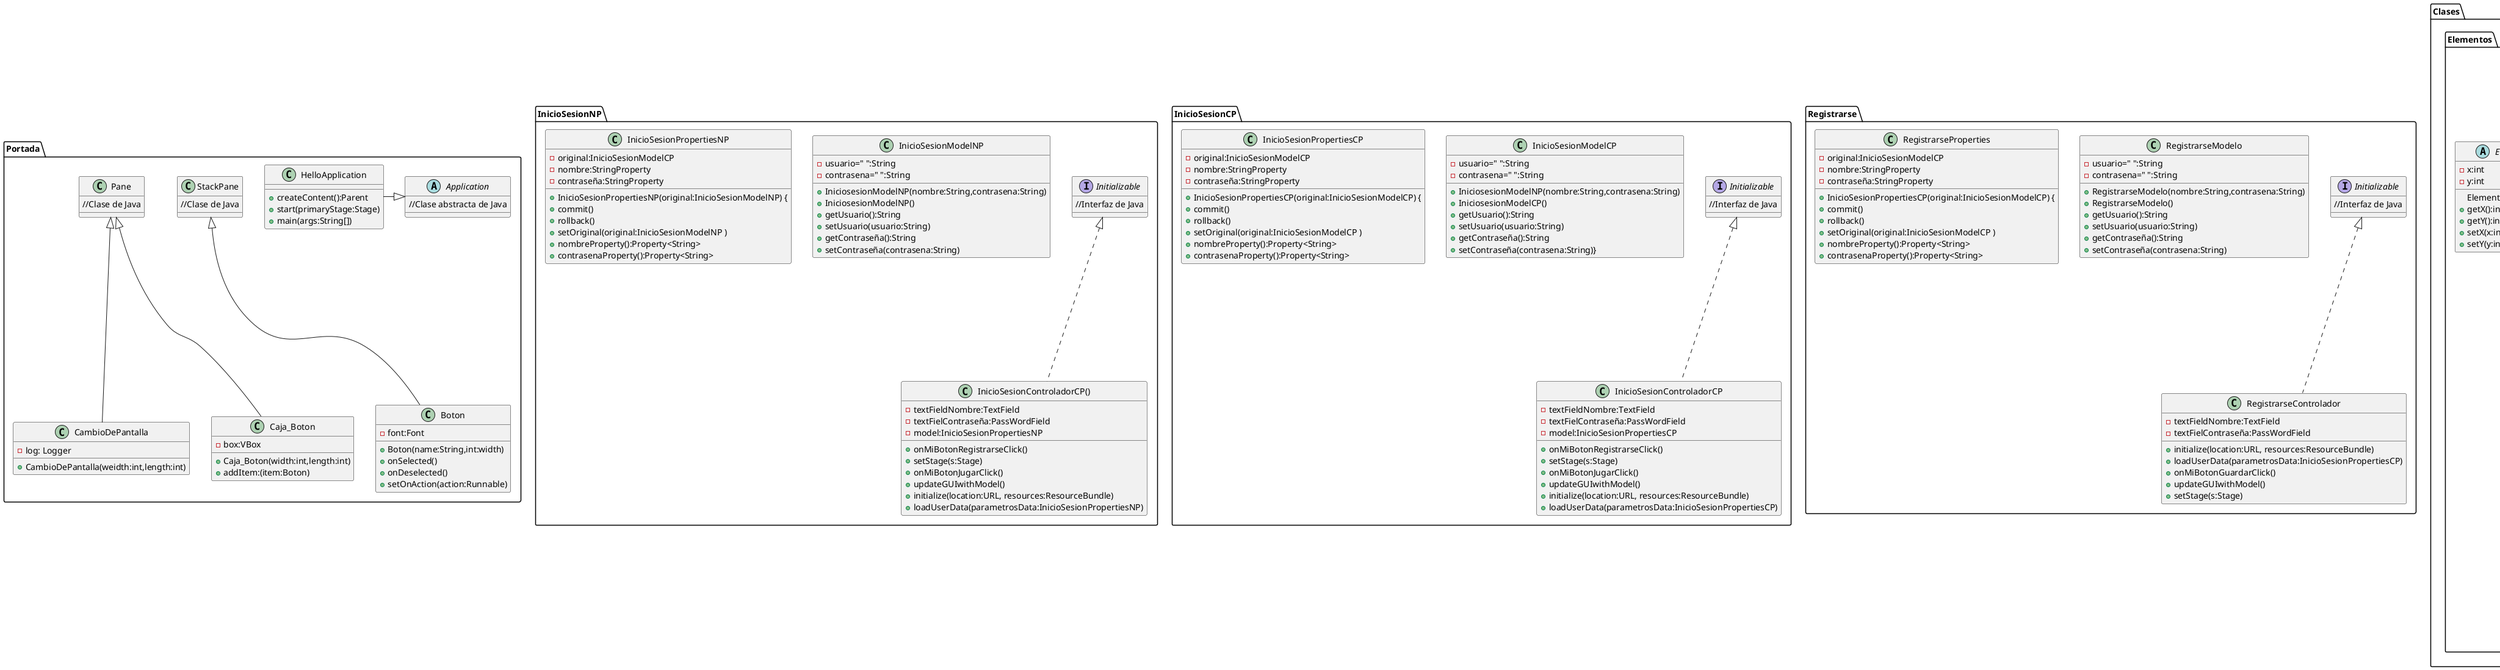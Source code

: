 @startuml
    folder Portada {
    class HelloApplication{
    +createContent():Parent
    +start(primaryStage:Stage)
    +main(args:String[])
    }
    HelloApplication-|> Application
    abstract class Application{
    //Clase abstracta de Java
    }
    class StackPane{
        //Clase de Java
        }
    class CambioDePantalla extends Pane{
    -log: Logger
    +CambioDePantalla(weidth:int,length:int)
    }
    class Pane{
    //Clase de Java
    }

    class Caja_Boton extends Pane{
        -box:VBox
        +Caja_Boton(width:int,length:int)
        +addItem:(item:Boton)
        }
    class Boton extends StackPane {
        -font:Font
            + Boton(name:String,int:width)
            +onSelected()
            +onDeselected()
            +setOnAction(action:Runnable)
        }
    }

    folder InicioSesionNP{
        interface Initializable{
        //Interfaz de Java
        }
        class InicioSesionControladorCP() implements Initializable{
        -textFieldNombre:TextField
        -textFielContraseña:PassWordField
        - model:InicioSesionPropertiesNP
        +onMiBotonRegistrarseClick()
        +setStage(s:Stage)
        +onMiBotonJugarClick()
        +updateGUIwithModel()
        +initialize(location:URL, resources:ResourceBundle)
        +loadUserData(parametrosData:InicioSesionPropertiesNP)
        }
        class InicioSesionModelNP{
        -usuario=" ":String
        -contrasena=" ":String
        +IniciosesionModelNP(nombre:String,contrasena:String)
        +IniciosesionModelNP()
        +getUsuario():String
        +setUsuario(usuario:String)
        +getContraseña():String
        +setContraseña(contrasena:String)
        }

        class InicioSesionPropertiesNP{
        -original:InicioSesionModelCP
        -nombre:StringProperty
        -contraseña:StringProperty

        +InicioSesionPropertiesNP(original:InicioSesionModelNP) {
        +commit()
        +rollback()
        +setOriginal(original:InicioSesionModelNP )
        +nombreProperty():Property<String>
        +contrasenaProperty():Property<String>
        }
        }
    folder InicioSesionCP{
    interface Initializable{
            //Interfaz de Java
            }
    class InicioSesionControladorCP implements Initializable{
    -textFieldNombre:TextField
    -textFielContraseña:PassWordField
    - model:InicioSesionPropertiesCP
    +onMiBotonRegistrarseClick()
    +setStage(s:Stage)
    +onMiBotonJugarClick()
    +updateGUIwithModel()
    +initialize(location:URL, resources:ResourceBundle)
    +loadUserData(parametrosData:InicioSesionPropertiesCP)
    }
    class InicioSesionModelCP{
    -usuario=" ":String
    -contrasena=" ":String
    +IniciosesionModelNP(nombre:String,contrasena:String)
    +IniciosesionModelCP()
    +getUsuario():String
    +setUsuario(usuario:String)
    +getContraseña():String
    +setContraseña(contrasena:String)}

    }
    class InicioSesionPropertiesCP{
    -original:InicioSesionModelCP
    -nombre:StringProperty
    -contraseña:StringProperty
    +InicioSesionPropertiesCP(original:InicioSesionModelCP) {
    +commit()
    +rollback()
    +setOriginal(original:InicioSesionModelCP )
    +nombreProperty():Property<String>
    +contrasenaProperty():Property<String>



    }
    }
    folder Registrarse{
    interface Initializable{
                //Interfaz de Java
                }
    class RegistrarseControlador implements Initializable{
    -textFieldNombre:TextField
    -textFielContraseña:PassWordField
    +initialize(location:URL, resources:ResourceBundle)
    +loadUserData(parametrosData:InicioSesionPropertiesCP)
    +onMiBotonGuardarClick()
    +updateGUIwithModel()
    +setStage(s:Stage)
    }
    class RegistrarseModelo{
    -usuario=" ":String
    -contrasena=" ":String
    +RegistrarseModelo(nombre:String,contrasena:String)
    +RegistrarseModelo()
    +getUsuario():String
    +setUsuario(usuario:String)
    +getContraseña():String
    +setContraseña(contrasena:String)
    }
    class RegistrarseProperties{
    -original:InicioSesionModelCP
    -nombre:StringProperty
    -contraseña:StringProperty
    +InicioSesionPropertiesCP(original:InicioSesionModelCP) {
    +commit()
    +rollback()
    +setOriginal(original:InicioSesionModelCP )
    +nombreProperty():Property<String>
    +contrasenaProperty():Property<String>
    }


    }
   package "Clases" {
       package "Elementos" {
       abstract class Elementos{
                      -x:int
                      -y:int
                      Elementos(x:int,y:int)
                      +getX():int
                      +getY():int
                      +setX(x:int)
                      +setY(y:int)
                      }
           package "Individuos" {


               class Individuos extends Elementos{
               -id:int
               -turnosdevida:int
               -probrep:int
               -probclon:int
               -tipo:String
               +Individuos(x:int, y:int, id:int, turnosvida:int, probrep:int,probclon:int) {
               +setTipo(tipo:String){
               +getId():int
               +setId(id:id)
               +getTurnosvida():int
               +setTurnosDeVida(turnosdevida:int)
               +getProbrep:int
               +setProbrep(probrep:int)
               +getProbclon:int
               +setProbclon(probclon:int)
               }
                class Avanzado extends Individuos {
                                  +Avanzado(x:int, y:int, id:int, turnosvida:int, probrep:int,probclon:int)
                }
                 class Normal extends Individuos {
                   +Normal(x:int, y:int, id:int, turnosvida:int, probrep:int,probclon:int)
                                }
                class Basico extends Individuos {
                   +Basico(x:int, y:int, id:int, turnosvida:int, probrep:int,probclon:int)
                               }
           }
           package "Recursos"{
           class Recursos{
           -x:int
           -y:int
           -tipo:String
           -Probabilidad_Z:int
           -Probabilidad_V:int
           +Recursos(x:int, y:int Probabilidad_Z:int, Probabilidad_V:int)
           +setTipo(tipo:String)
           +getX():int
           +setX(x:int)
           +getY():int
           +setY(y:int)
           +getProbabilidad_Z():int
           +getProbabilidad_V():int
           +setProbabilida_V(Probabilida_V:int)
           +setProbabilidad_Z(Probabilidad_Z:int)
           +getTipo():String
           +setTipo(tipo:String)
           }
           }





       }
   }
    folder TableroDeJuego{
    class Tablero{
    +setTablero(filas:int,columnas:int):Parent
    }
    class Pane{
    //Clase Java
    }
    class StackPane{
    //Clase de Java
    }
    class Botones extends StackPane{
    -font:Font
    +Botones(width:int)
    +setOnAction(action:Runnable)
    }
    class Box extends Pane{
    -box:VBox
    +Box(width:int,length:int,fondo: String}







}


@enduml





